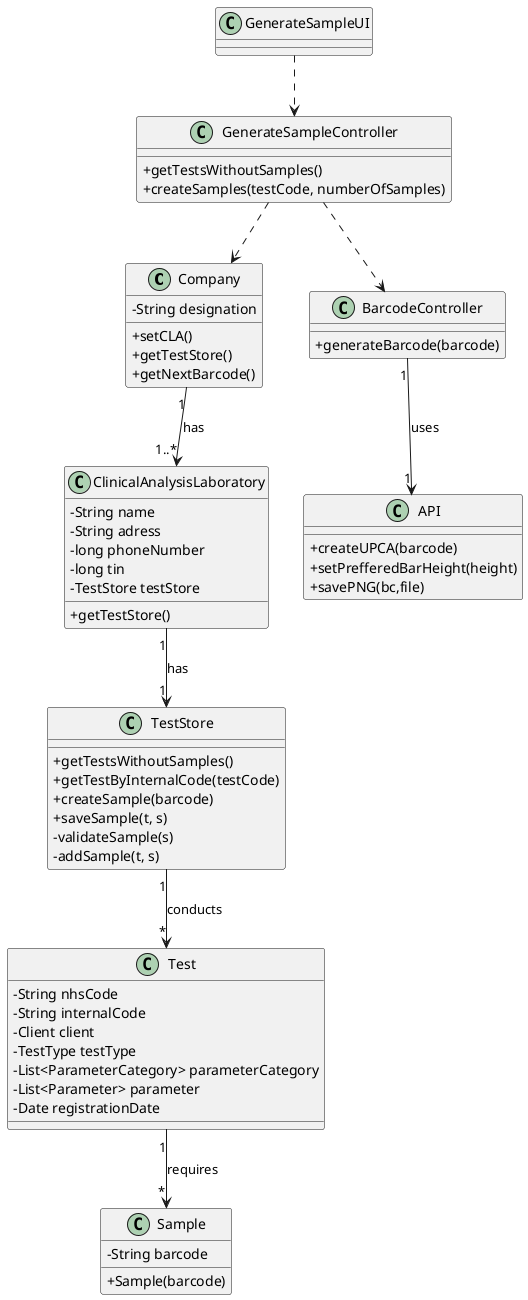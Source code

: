 @startuml
skinparam classAttributeIconSize 0

class Company
{
  -String designation
  +setCLA()
  +getTestStore()
  +getNextBarcode()
}

class ClinicalAnalysisLaboratory {
  -String name
  -String adress
  -long phoneNumber
  -long tin
  -TestStore testStore
  +getTestStore()
}

class Test {
  -String nhsCode
  -String internalCode
  -Client client
  -TestType testType
  -List<ParameterCategory> parameterCategory
  -List<Parameter> parameter
  -Date registrationDate
}

class Sample {
  -String barcode
  +Sample(barcode)
}

class TestStore {
  +getTestsWithoutSamples()
  +getTestByInternalCode(testCode)
  +createSample(barcode)
  +saveSample(t, s)
  -validateSample(s)
  -addSample(t, s)
}

class BarcodeController {
  +generateBarcode(barcode)
}

class API {
  +createUPCA(barcode)
  +setPrefferedBarHeight(height)
  +savePNG(bc,file)
}

class GenerateSampleUI {
}

class GenerateSampleController {
  +getTestsWithoutSamples()
  +createSamples(testCode, numberOfSamples)
}

GenerateSampleUI ..> GenerateSampleController
GenerateSampleController ..> Company
GenerateSampleController ..> BarcodeController
Company "1" --> "1..*" ClinicalAnalysisLaboratory : has
ClinicalAnalysisLaboratory "1" --> "1" TestStore : has
TestStore "1" --> "*" Test : conducts
Test "1" --> "*" Sample : requires
BarcodeController "1" --> "1" API : uses
@enduml